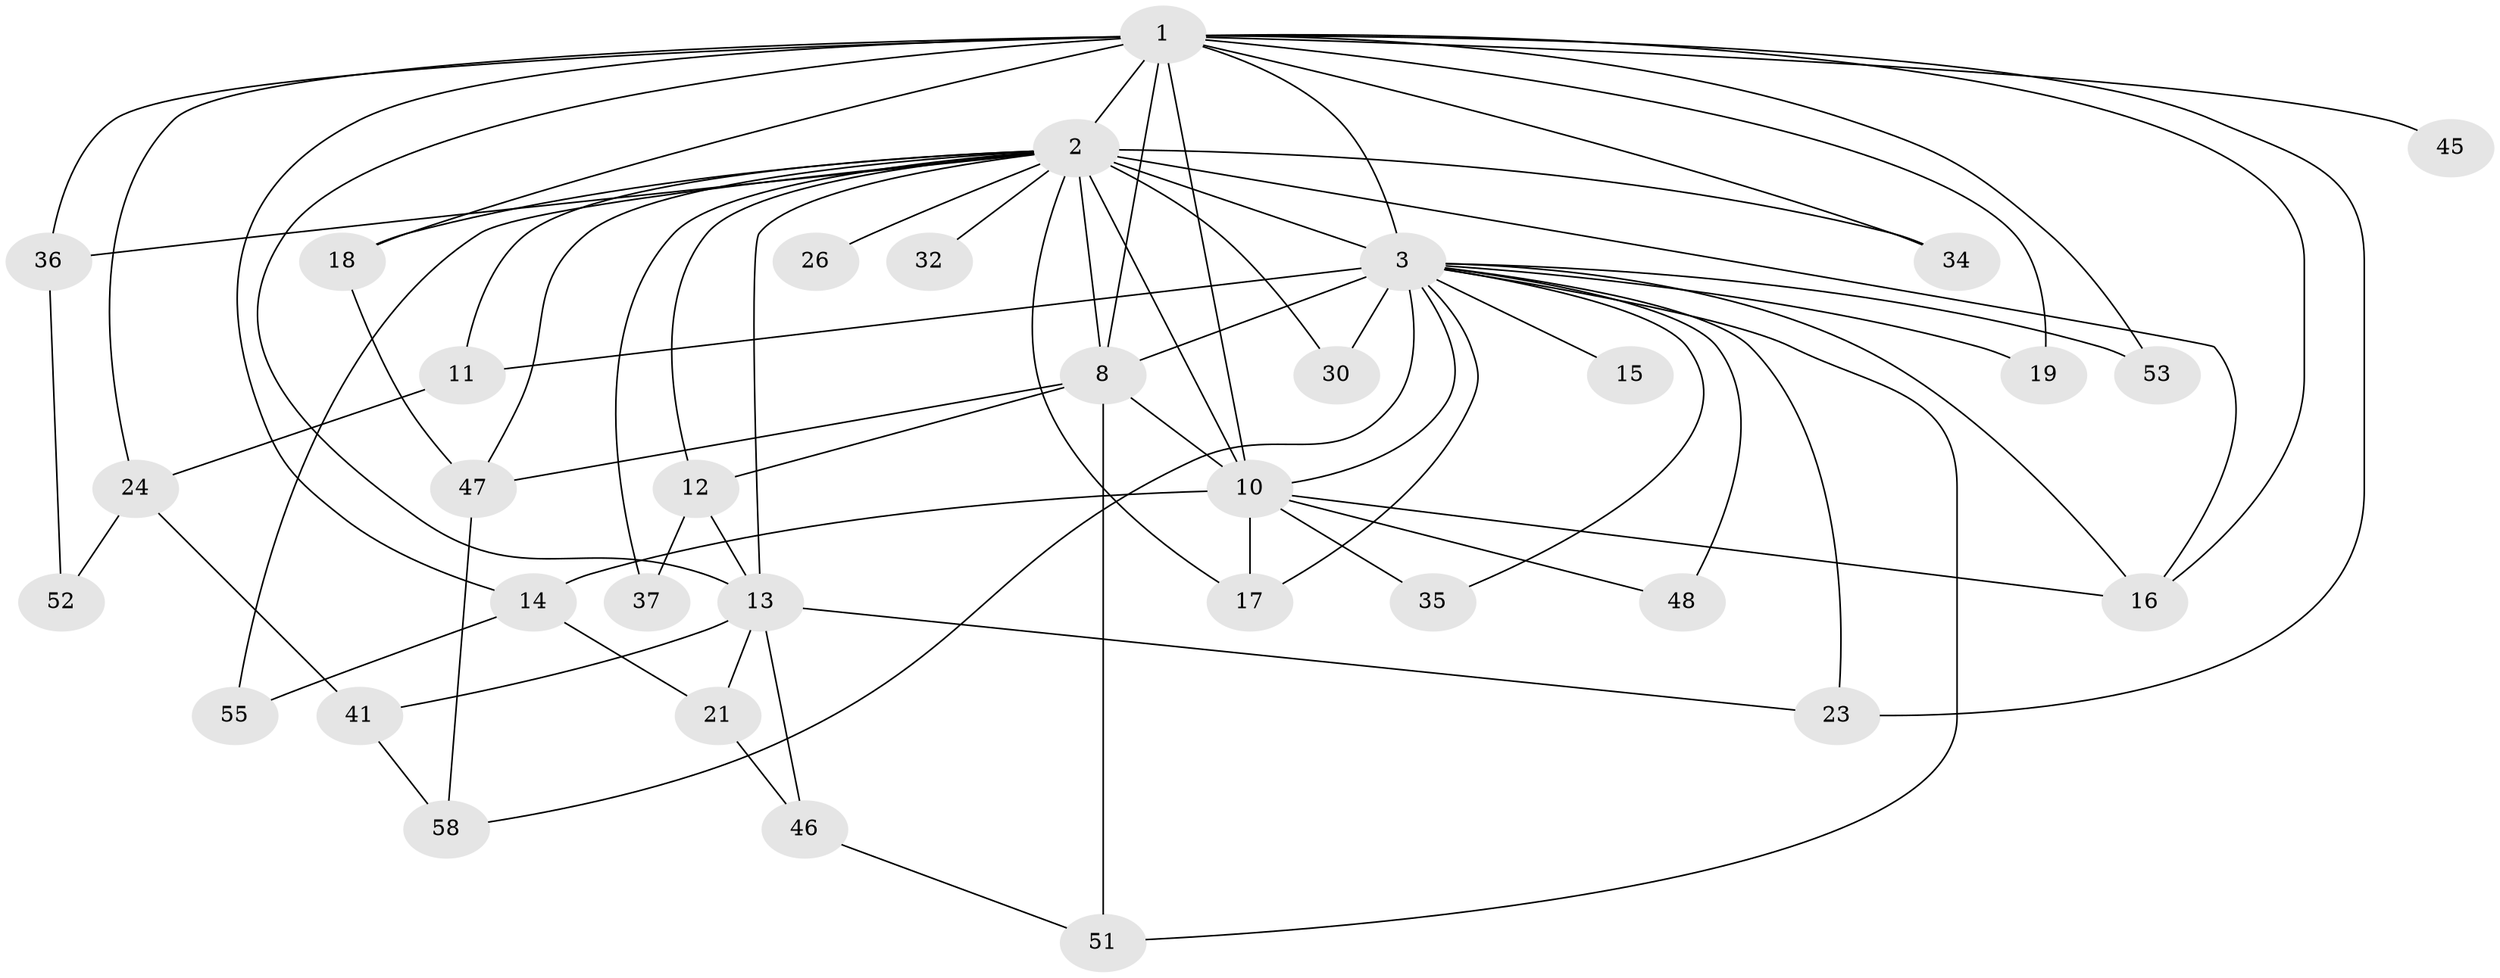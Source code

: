 // original degree distribution, {14: 0.029411764705882353, 15: 0.07352941176470588, 22: 0.014705882352941176, 24: 0.014705882352941176, 16: 0.014705882352941176, 4: 0.10294117647058823, 7: 0.014705882352941176, 2: 0.47058823529411764, 3: 0.23529411764705882, 5: 0.029411764705882353}
// Generated by graph-tools (version 1.1) at 2025/14/03/09/25 04:14:18]
// undirected, 34 vertices, 72 edges
graph export_dot {
graph [start="1"]
  node [color=gray90,style=filled];
  1 [super="+9"];
  2 [super="+42+31+4+56"];
  3 [super="+28+6+54+44+38"];
  8 [super="+43+29"];
  10 [super="+20"];
  11 [super="+57"];
  12;
  13 [super="+33"];
  14;
  15;
  16 [super="+22"];
  17;
  18 [super="+25+39"];
  19;
  21;
  23 [super="+59"];
  24;
  26;
  30;
  32;
  34;
  35;
  36;
  37 [super="+40"];
  41;
  45;
  46;
  47 [super="+63"];
  48;
  51 [super="+64"];
  52;
  53 [super="+62+61+65"];
  55;
  58;
  1 -- 2 [weight=9];
  1 -- 3 [weight=4];
  1 -- 8 [weight=3];
  1 -- 10 [weight=2];
  1 -- 24 [weight=2];
  1 -- 53 [weight=4];
  1 -- 14;
  1 -- 16;
  1 -- 18 [weight=2];
  1 -- 19;
  1 -- 23;
  1 -- 34;
  1 -- 36;
  1 -- 45;
  1 -- 13;
  2 -- 3 [weight=12];
  2 -- 8 [weight=4];
  2 -- 10 [weight=5];
  2 -- 13;
  2 -- 26 [weight=2];
  2 -- 17;
  2 -- 11 [weight=2];
  2 -- 12;
  2 -- 16;
  2 -- 18 [weight=2];
  2 -- 30;
  2 -- 32 [weight=2];
  2 -- 34;
  2 -- 36;
  2 -- 37 [weight=2];
  2 -- 47;
  2 -- 55;
  3 -- 8 [weight=4];
  3 -- 10 [weight=4];
  3 -- 15 [weight=2];
  3 -- 17;
  3 -- 35;
  3 -- 11;
  3 -- 19;
  3 -- 23;
  3 -- 30;
  3 -- 48;
  3 -- 51;
  3 -- 53;
  3 -- 58;
  3 -- 16;
  8 -- 10 [weight=2];
  8 -- 12;
  8 -- 47;
  8 -- 51;
  10 -- 14;
  10 -- 17;
  10 -- 35;
  10 -- 48;
  10 -- 16;
  11 -- 24;
  12 -- 13;
  12 -- 37;
  13 -- 21;
  13 -- 41;
  13 -- 46;
  13 -- 23;
  14 -- 21;
  14 -- 55;
  18 -- 47;
  21 -- 46;
  24 -- 41;
  24 -- 52;
  36 -- 52;
  41 -- 58;
  46 -- 51;
  47 -- 58;
}
